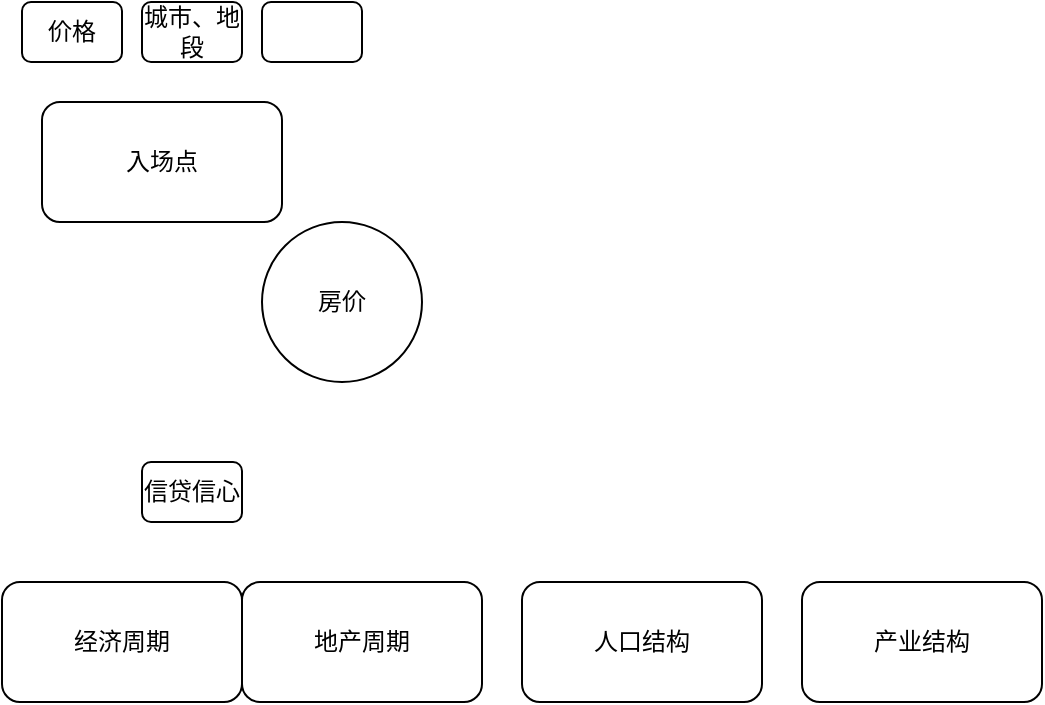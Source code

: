 <mxfile version="22.1.18" type="github">
  <diagram name="第 1 页" id="0W91C3PbgdAE5NpCYlRA">
    <mxGraphModel dx="1373" dy="731" grid="1" gridSize="10" guides="1" tooltips="1" connect="1" arrows="1" fold="1" page="1" pageScale="1" pageWidth="827" pageHeight="1169" math="0" shadow="0">
      <root>
        <mxCell id="0" />
        <mxCell id="1" parent="0" />
        <mxCell id="n-2S2OkUwP-vMv7FcT2x-1" value="房价" style="ellipse;whiteSpace=wrap;html=1;aspect=fixed;" vertex="1" parent="1">
          <mxGeometry x="350" y="170" width="80" height="80" as="geometry" />
        </mxCell>
        <mxCell id="n-2S2OkUwP-vMv7FcT2x-2" value="入场点" style="rounded=1;whiteSpace=wrap;html=1;" vertex="1" parent="1">
          <mxGeometry x="240" y="110" width="120" height="60" as="geometry" />
        </mxCell>
        <mxCell id="n-2S2OkUwP-vMv7FcT2x-3" value="价格" style="rounded=1;whiteSpace=wrap;html=1;" vertex="1" parent="1">
          <mxGeometry x="230" y="60" width="50" height="30" as="geometry" />
        </mxCell>
        <mxCell id="n-2S2OkUwP-vMv7FcT2x-4" value="城市、地段" style="rounded=1;whiteSpace=wrap;html=1;" vertex="1" parent="1">
          <mxGeometry x="290" y="60" width="50" height="30" as="geometry" />
        </mxCell>
        <mxCell id="n-2S2OkUwP-vMv7FcT2x-6" value="" style="rounded=1;whiteSpace=wrap;html=1;" vertex="1" parent="1">
          <mxGeometry x="350" y="60" width="50" height="30" as="geometry" />
        </mxCell>
        <mxCell id="n-2S2OkUwP-vMv7FcT2x-7" value="经济周期" style="rounded=1;whiteSpace=wrap;html=1;" vertex="1" parent="1">
          <mxGeometry x="220" y="350" width="120" height="60" as="geometry" />
        </mxCell>
        <mxCell id="n-2S2OkUwP-vMv7FcT2x-8" value="地产周期" style="rounded=1;whiteSpace=wrap;html=1;" vertex="1" parent="1">
          <mxGeometry x="340" y="350" width="120" height="60" as="geometry" />
        </mxCell>
        <mxCell id="n-2S2OkUwP-vMv7FcT2x-9" value="信贷信心" style="rounded=1;whiteSpace=wrap;html=1;" vertex="1" parent="1">
          <mxGeometry x="290" y="290" width="50" height="30" as="geometry" />
        </mxCell>
        <mxCell id="n-2S2OkUwP-vMv7FcT2x-10" value="人口结构" style="rounded=1;whiteSpace=wrap;html=1;" vertex="1" parent="1">
          <mxGeometry x="480" y="350" width="120" height="60" as="geometry" />
        </mxCell>
        <mxCell id="n-2S2OkUwP-vMv7FcT2x-11" value="产业结构" style="rounded=1;whiteSpace=wrap;html=1;" vertex="1" parent="1">
          <mxGeometry x="620" y="350" width="120" height="60" as="geometry" />
        </mxCell>
      </root>
    </mxGraphModel>
  </diagram>
</mxfile>
